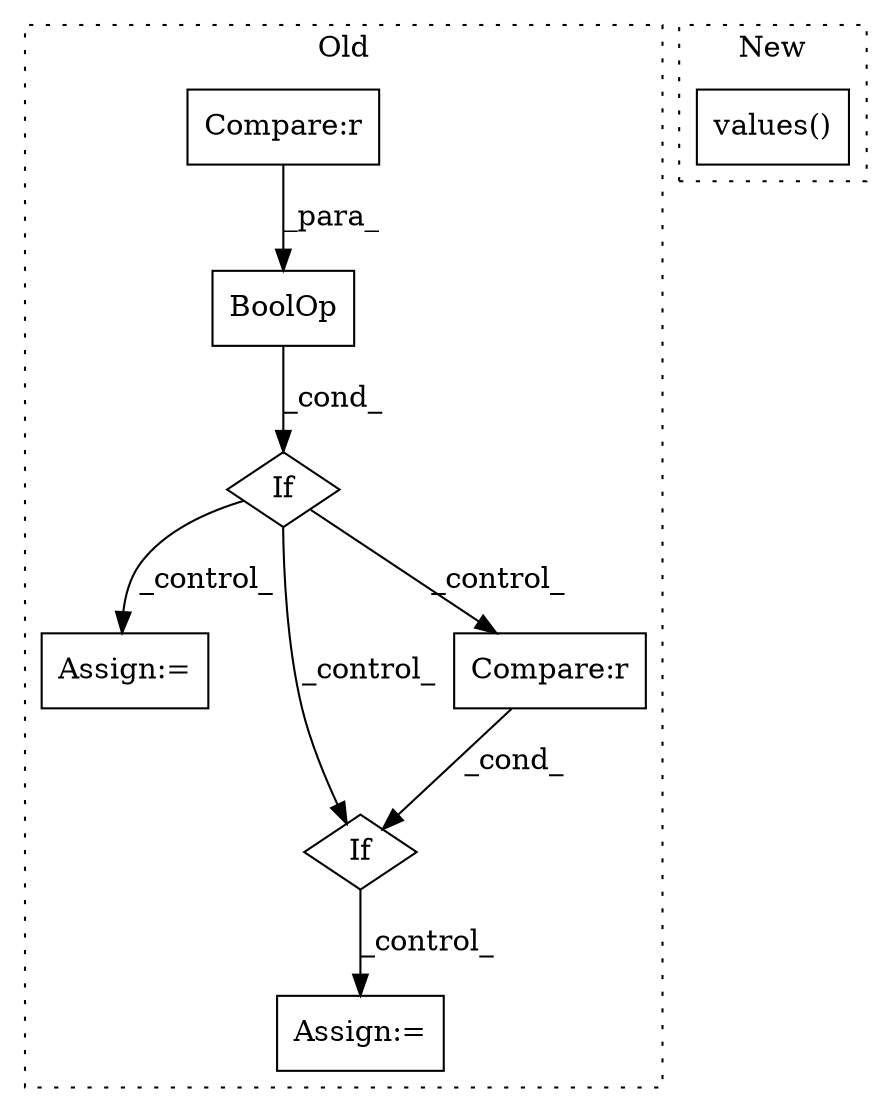 digraph G {
subgraph cluster0 {
1 [label="BoolOp" a="72" s="1604" l="47" shape="box"];
3 [label="If" a="96" s="1601" l="3" shape="diamond"];
4 [label="Assign:=" a="68" s="1681" l="3" shape="box"];
5 [label="Assign:=" a="68" s="1874" l="3" shape="box"];
6 [label="Compare:r" a="40" s="1604" l="21" shape="box"];
7 [label="If" a="96" s="1717" l="3" shape="diamond"];
8 [label="Compare:r" a="40" s="1720" l="16" shape="box"];
label = "Old";
style="dotted";
}
subgraph cluster1 {
2 [label="values()" a="75" s="1700" l="17" shape="box"];
label = "New";
style="dotted";
}
1 -> 3 [label="_cond_"];
3 -> 8 [label="_control_"];
3 -> 4 [label="_control_"];
3 -> 7 [label="_control_"];
6 -> 1 [label="_para_"];
7 -> 5 [label="_control_"];
8 -> 7 [label="_cond_"];
}